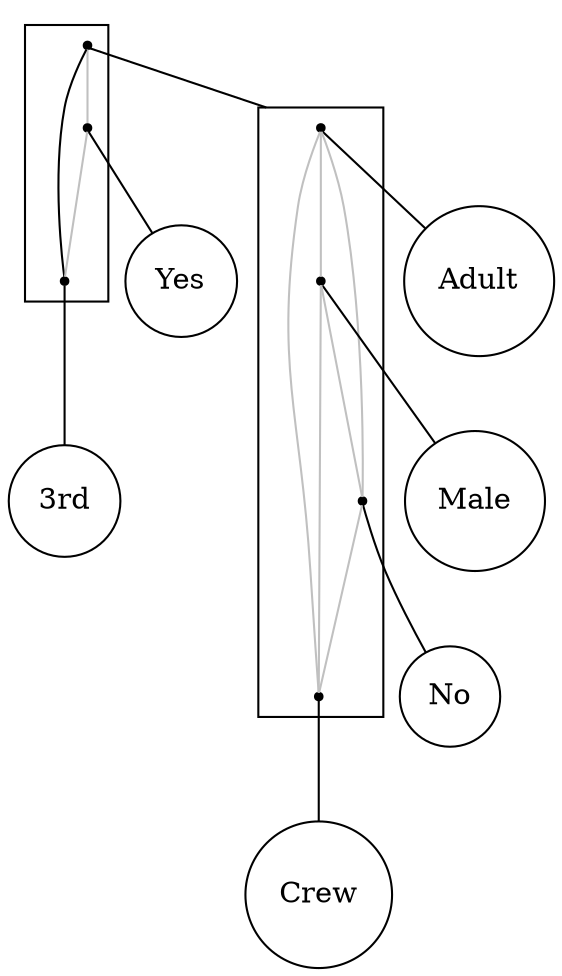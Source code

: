 strict digraph "linear_2-structure" {
compound=true;
fontname=Verdana;
fontsize=12;
newrank=true;
node [shape=circle];
Yes;
"3rd";
Adult;
Male;
No;
Crew;
subgraph cluster_MaleAdultYesNo3rdCrew {
node [shape=point];
s_MaleCrewNoAdult -> s_Yes  [arrowhead=none, color=grey];
s_MaleCrewNoAdult -> s_3rd  [arrowhead=none, color=black];
s_Yes -> s_3rd  [arrowhead=none, color=grey];
}

subgraph cluster_MaleCrewNoAdult {
node [shape=point];
s_Adult -> s_Male  [arrowhead=none, color=grey];
s_Adult -> s_No  [arrowhead=none, color=grey];
s_Adult -> s_Crew  [arrowhead=none, color=grey];
s_Male -> s_No  [arrowhead=none, color=grey];
s_Male -> s_Crew  [arrowhead=none, color=grey];
s_No -> s_Crew  [arrowhead=none, color=grey];
}

s_MaleCrewNoAdult -> s_Adult  [arrowhead=none, lhead=cluster_MaleCrewNoAdult];
s_Yes -> Yes  [arrowhead=none];
s_3rd -> "3rd"  [arrowhead=none];
s_Adult -> Adult  [arrowhead=none];
s_Male -> Male  [arrowhead=none];
s_No -> No  [arrowhead=none];
s_Crew -> Crew  [arrowhead=none];
}
